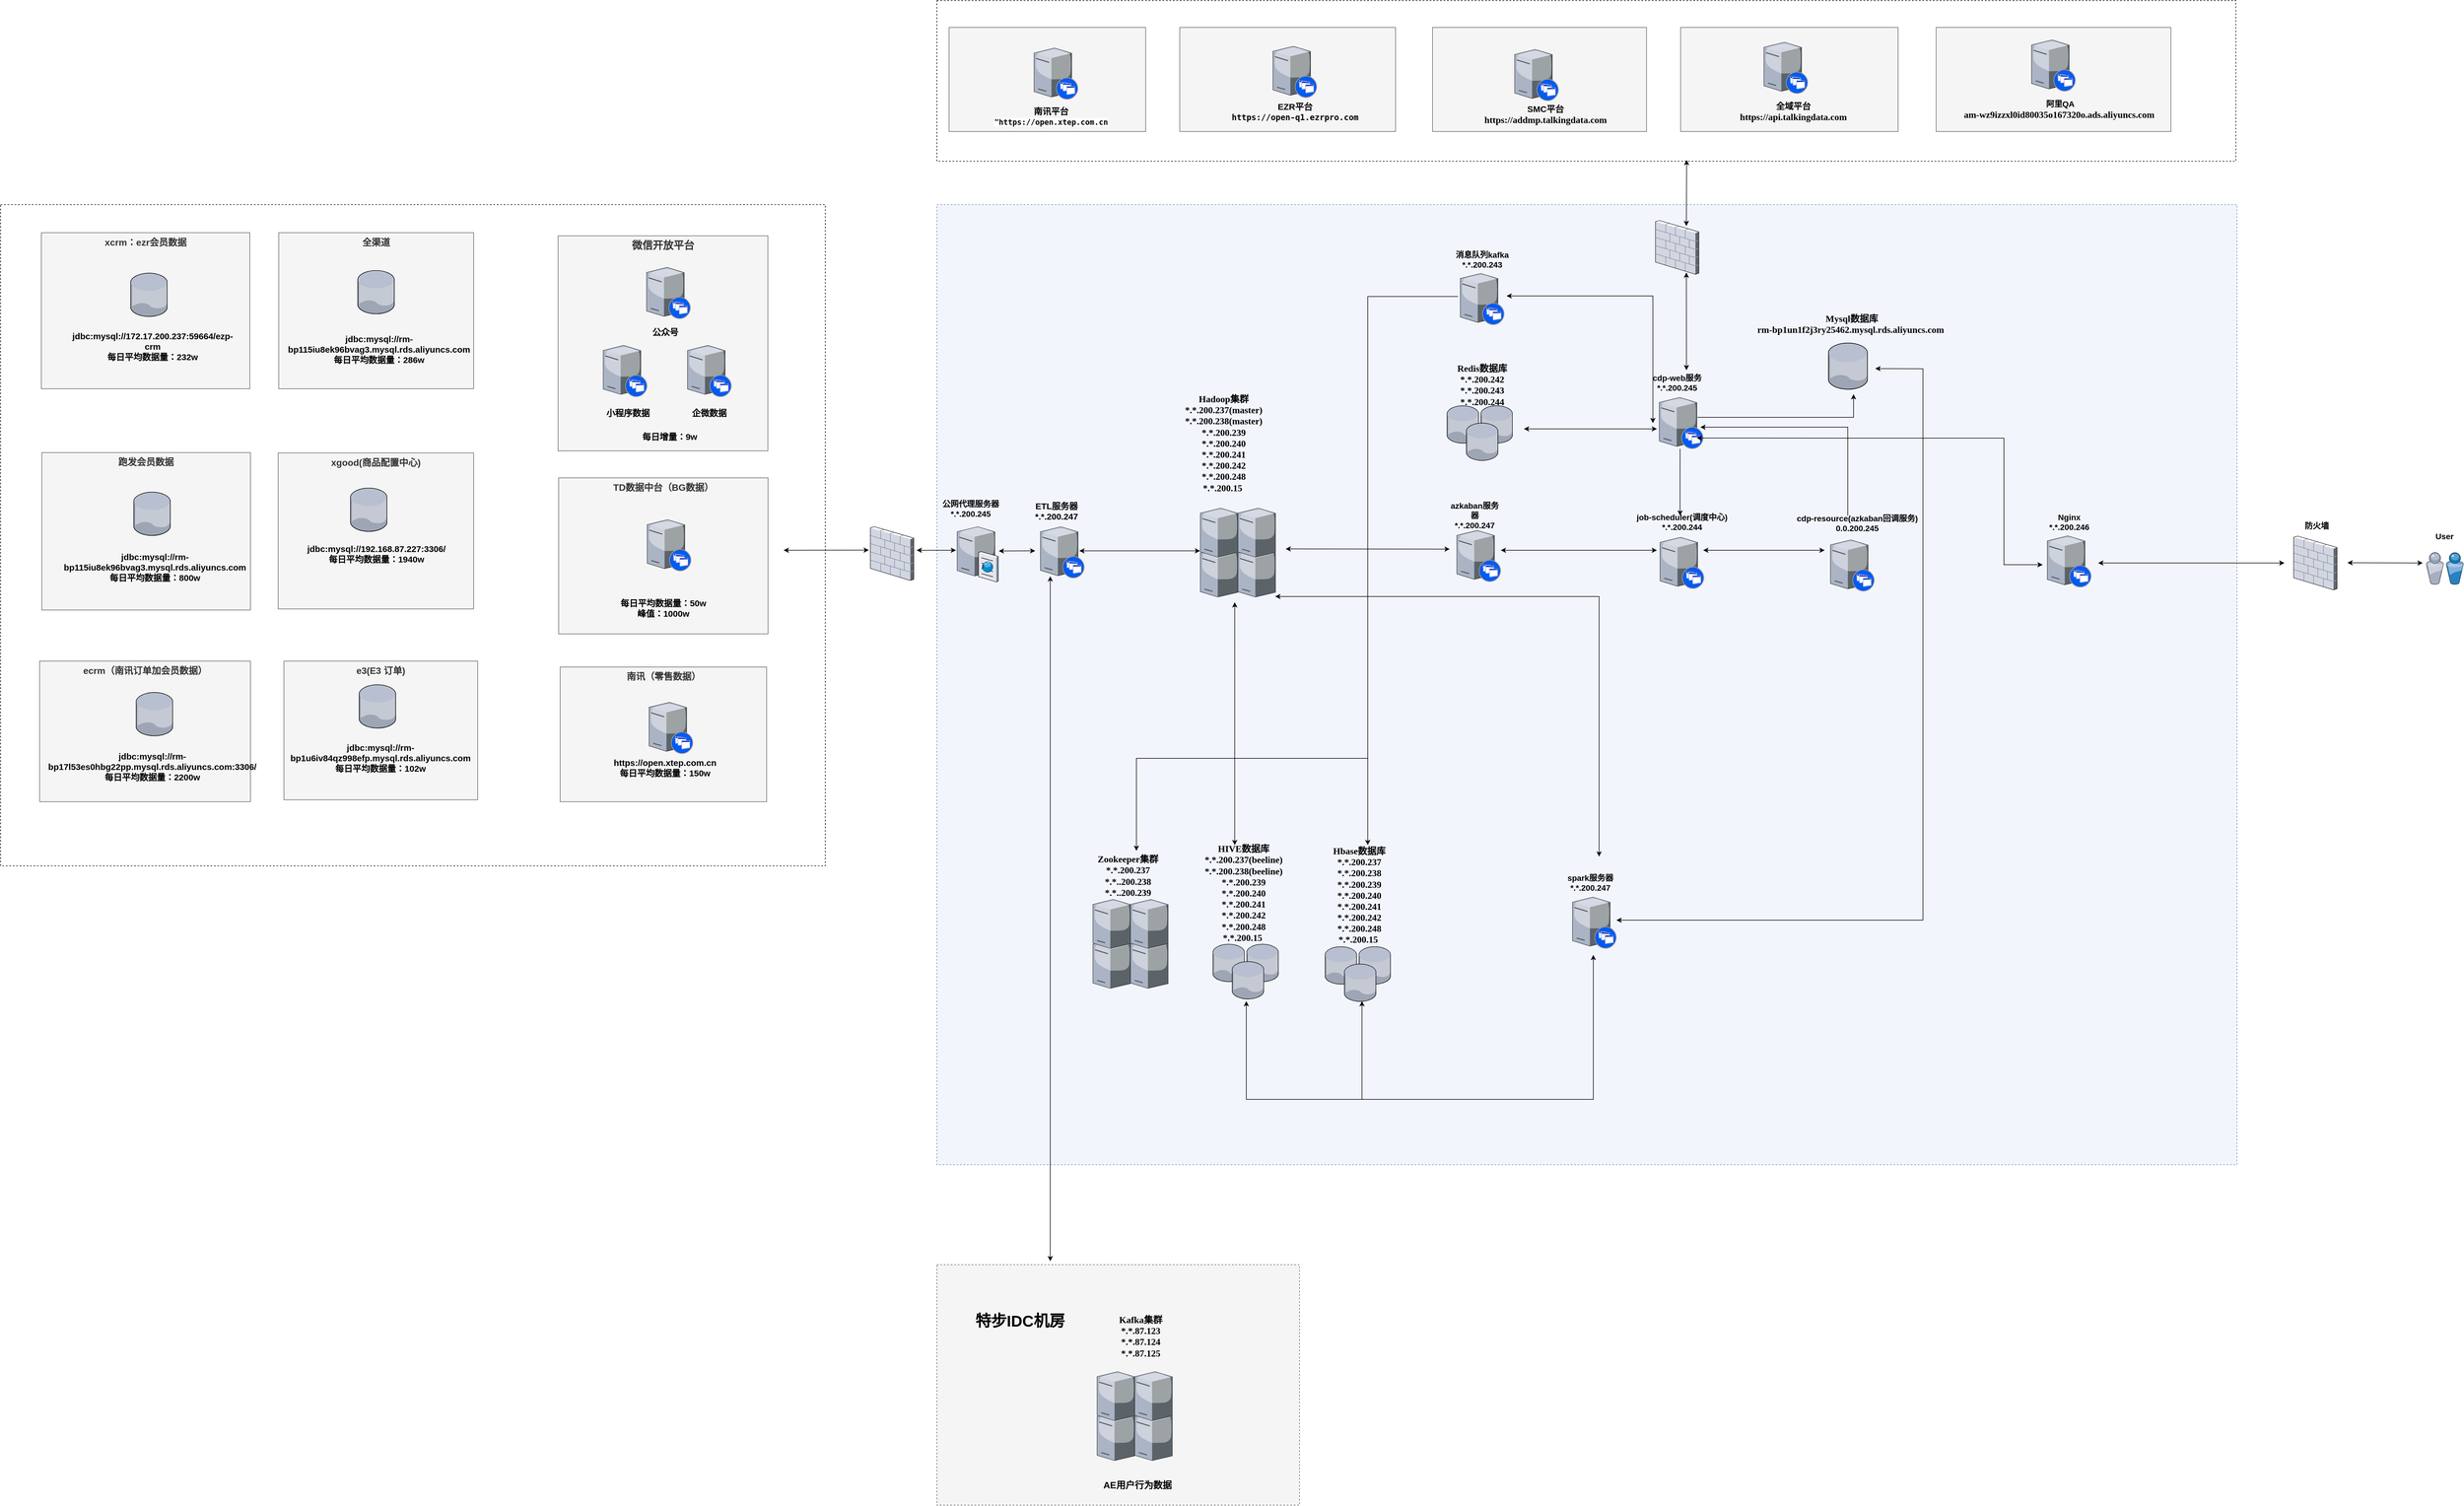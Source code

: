 <mxfile version="24.0.7" type="github">
  <diagram name="Page-1" id="e3a06f82-3646-2815-327d-82caf3d4e204">
    <mxGraphModel dx="2178" dy="145" grid="0" gridSize="10" guides="1" tooltips="1" connect="1" arrows="1" fold="1" page="0" pageScale="1.5" pageWidth="1169" pageHeight="826" background="none" math="0" shadow="0">
      <root>
        <mxCell id="0" style=";html=1;" />
        <mxCell id="1" style=";html=1;" parent="0" />
        <mxCell id="J9wxSw6iIS5L3MnxYvVa-159" value="" style="rounded=0;whiteSpace=wrap;html=1;dashed=1;" parent="1" vertex="1">
          <mxGeometry x="-924" y="1122" width="1426" height="1144" as="geometry" />
        </mxCell>
        <mxCell id="J9wxSw6iIS5L3MnxYvVa-145" value="&lt;b style=&quot;font-size: 16px;&quot;&gt;xgood(&lt;/b&gt;&lt;span style=&quot;font-size: 16px;&quot;&gt;&lt;b&gt;商品配置中心&lt;/b&gt;&lt;/span&gt;&lt;b style=&quot;font-size: 16px;&quot;&gt;)&lt;/b&gt;" style="whiteSpace=wrap;html=1;fillColor=#f5f5f5;fontSize=14;strokeColor=#666666;verticalAlign=top;fontColor=#333333;" parent="1" vertex="1">
          <mxGeometry x="-444" y="1551.5" width="338" height="270" as="geometry" />
        </mxCell>
        <mxCell id="J9wxSw6iIS5L3MnxYvVa-85" value="" style="rounded=0;whiteSpace=wrap;html=1;dashed=1;" parent="1" vertex="1">
          <mxGeometry x="695" y="769" width="2246" height="278" as="geometry" />
        </mxCell>
        <mxCell id="J9wxSw6iIS5L3MnxYvVa-129" value="" style="rounded=0;whiteSpace=wrap;html=1;fillColor=#f5f5f5;fontColor=#333333;strokeColor=#666666;" parent="1" vertex="1">
          <mxGeometry x="1115" y="815.5" width="373" height="180" as="geometry" />
        </mxCell>
        <mxCell id="J9wxSw6iIS5L3MnxYvVa-125" value="" style="rounded=0;whiteSpace=wrap;html=1;fillColor=#f5f5f5;fontColor=#333333;strokeColor=#666666;" parent="1" vertex="1">
          <mxGeometry x="1981" y="815.5" width="376" height="180" as="geometry" />
        </mxCell>
        <mxCell id="J9wxSw6iIS5L3MnxYvVa-126" value="" style="rounded=0;whiteSpace=wrap;html=1;fillColor=#f5f5f5;fontColor=#333333;strokeColor=#666666;" parent="1" vertex="1">
          <mxGeometry x="1552" y="815.5" width="370" height="180" as="geometry" />
        </mxCell>
        <mxCell id="J9wxSw6iIS5L3MnxYvVa-118" value="" style="rounded=0;whiteSpace=wrap;html=1;dashed=1;fillColor=#f5f5f5;fontColor=#333333;strokeColor=#666666;" parent="1" vertex="1">
          <mxGeometry x="695" y="2956" width="627" height="416" as="geometry" />
        </mxCell>
        <mxCell id="J9wxSw6iIS5L3MnxYvVa-117" value="" style="rounded=0;whiteSpace=wrap;html=1;dashed=1;fillColor=#F2F6FC;strokeColor=#6c8ebf;" parent="1" vertex="1">
          <mxGeometry x="695" y="1122" width="2248" height="1661" as="geometry" />
        </mxCell>
        <mxCell id="6a7d8f32e03d9370-58" value="&lt;font style=&quot;font-size: 16px;&quot;&gt;&lt;b&gt;TD数据中台（BG数据）&lt;/b&gt;&lt;/font&gt;" style="whiteSpace=wrap;html=1;fillColor=#f5f5f5;fontSize=14;strokeColor=#666666;verticalAlign=top;fontColor=#333333;" parent="1" vertex="1">
          <mxGeometry x="41" y="1594.71" width="362" height="270" as="geometry" />
        </mxCell>
        <mxCell id="6a7d8f32e03d9370-57" value="&lt;b&gt;&lt;font style=&quot;font-size: 18px;&quot;&gt;微信开放平台&lt;/font&gt;&lt;/b&gt;" style="whiteSpace=wrap;html=1;fillColor=#f5f5f5;fontSize=14;strokeColor=#666666;verticalAlign=top;fontColor=#333333;" parent="1" vertex="1">
          <mxGeometry x="40" y="1176" width="362.75" height="372" as="geometry" />
        </mxCell>
        <mxCell id="6a7d8f32e03d9370-10" value="" style="verticalLabelPosition=bottom;aspect=fixed;html=1;verticalAlign=top;strokeColor=none;shape=mxgraph.citrix.xenapp_server;fillColor=#66B2FF;gradientColor=#0066CC;fontSize=14;" parent="1" vertex="1">
          <mxGeometry x="874.0" y="1679.25" width="76" height="89" as="geometry" />
        </mxCell>
        <mxCell id="6a7d8f32e03d9370-15" value="" style="verticalLabelPosition=top;aspect=fixed;html=1;verticalAlign=bottom;strokeColor=none;shape=mxgraph.citrix.cache_server;fillColor=#66B2FF;gradientColor=#0066CC;fontSize=14;labelPosition=center;align=center;" parent="1" vertex="1">
          <mxGeometry x="730" y="1677" width="71" height="97.5" as="geometry" />
        </mxCell>
        <mxCell id="6a7d8f32e03d9370-19" value="" style="verticalLabelPosition=bottom;aspect=fixed;html=1;verticalAlign=top;strokeColor=none;shape=mxgraph.citrix.firewall;fillColor=#66B2FF;gradientColor=#0066CC;fontSize=14;" parent="1" vertex="1">
          <mxGeometry x="580" y="1679.25" width="75" height="93" as="geometry" />
        </mxCell>
        <mxCell id="gLpcdgS0-0nNWrfdr-57-5" value="&lt;b&gt;&lt;font style=&quot;font-size: 15px;&quot;&gt;公众号&lt;/font&gt;&lt;/b&gt;" style="text;html=1;align=center;verticalAlign=middle;whiteSpace=wrap;rounded=0;" parent="1" vertex="1">
          <mxGeometry x="191.75" y="1326.6" width="67" height="30" as="geometry" />
        </mxCell>
        <mxCell id="gLpcdgS0-0nNWrfdr-57-6" value="小程序数据" style="text;html=1;align=center;verticalAlign=middle;whiteSpace=wrap;rounded=0;fontSize=15;fontStyle=1" parent="1" vertex="1">
          <mxGeometry x="115.75" y="1467.1" width="90.25" height="30" as="geometry" />
        </mxCell>
        <mxCell id="gLpcdgS0-0nNWrfdr-57-10" value="&lt;font style=&quot;font-size: 15px;&quot;&gt;&lt;b&gt;企微数据&lt;/b&gt;&lt;/font&gt;" style="text;html=1;align=center;verticalAlign=middle;whiteSpace=wrap;rounded=0;" parent="1" vertex="1">
          <mxGeometry x="268.25" y="1467.1" width="67" height="30" as="geometry" />
        </mxCell>
        <mxCell id="gLpcdgS0-0nNWrfdr-57-14" value="&lt;br&gt;&lt;div&gt;&lt;span style=&quot;font-size: 15px;&quot;&gt;&lt;b&gt;每日平均数据量：50w&lt;/b&gt;&lt;/span&gt;&lt;/div&gt;&lt;div&gt;&lt;span style=&quot;font-size: 15px;&quot;&gt;&lt;b&gt;峰值：1000w&lt;/b&gt;&lt;/span&gt;&lt;/div&gt;" style="text;html=1;align=center;verticalAlign=middle;whiteSpace=wrap;rounded=0;" parent="1" vertex="1">
          <mxGeometry x="113" y="1798" width="218.12" height="29.71" as="geometry" />
        </mxCell>
        <mxCell id="gLpcdgS0-0nNWrfdr-57-18" value="&lt;b&gt;&lt;font style=&quot;font-size: 16px;&quot;&gt;南讯（零售数据）&lt;/font&gt;&lt;/b&gt;" style="whiteSpace=wrap;html=1;fillColor=#f5f5f5;fontSize=14;strokeColor=#666666;verticalAlign=top;fontColor=#333333;" parent="1" vertex="1">
          <mxGeometry x="43.56" y="1922.0" width="357" height="233.05" as="geometry" />
        </mxCell>
        <mxCell id="gLpcdgS0-0nNWrfdr-57-29" value="ETL服务器&lt;div style=&quot;font-size: 15px;&quot;&gt;*.*.200.247&lt;/div&gt;" style="text;html=1;align=center;verticalAlign=middle;whiteSpace=wrap;rounded=0;fontSize=15;fontStyle=1" parent="1" vertex="1">
          <mxGeometry x="832" y="1637" width="140" height="30" as="geometry" />
        </mxCell>
        <mxCell id="gLpcdgS0-0nNWrfdr-57-30" value="公网代理服务器&lt;div style=&quot;font-size: 14px;&quot;&gt;*.*.200.245&lt;/div&gt;" style="text;html=1;align=center;verticalAlign=middle;whiteSpace=wrap;rounded=0;fontSize=14;fontStyle=1" parent="1" vertex="1">
          <mxGeometry x="701" y="1633" width="105" height="30" as="geometry" />
        </mxCell>
        <mxCell id="gLpcdgS0-0nNWrfdr-57-40" value="" style="verticalLabelPosition=bottom;aspect=fixed;html=1;verticalAlign=top;strokeColor=none;shape=mxgraph.citrix.xenapp_server;fillColor=#66B2FF;gradientColor=#0066CC;fontSize=14;" parent="1" vertex="1">
          <mxGeometry x="1276" y="848" width="76" height="89" as="geometry" />
        </mxCell>
        <mxCell id="gLpcdgS0-0nNWrfdr-57-41" value="EZR平台&lt;div&gt;&lt;font face=&quot;JetBrains Mono, monospace&quot;&gt;&lt;span style=&quot;font-size: 14px;&quot;&gt;https://open-q1.ezrpro.com&lt;/span&gt;&lt;/font&gt;&lt;br&gt;&lt;/div&gt;" style="text;html=1;align=center;verticalAlign=middle;whiteSpace=wrap;rounded=0;fontSize=15;fontStyle=1" parent="1" vertex="1">
          <mxGeometry x="1149.5" y="946" width="329" height="30.5" as="geometry" />
        </mxCell>
        <mxCell id="J9wxSw6iIS5L3MnxYvVa-1" value="" style="verticalLabelPosition=bottom;aspect=fixed;html=1;verticalAlign=top;strokeColor=none;shape=mxgraph.citrix.xenapp_server;fillColor=#66B2FF;gradientColor=#0066CC;fontSize=14;" parent="1" vertex="1">
          <mxGeometry x="193.0" y="1230.6" width="76" height="89" as="geometry" />
        </mxCell>
        <mxCell id="J9wxSw6iIS5L3MnxYvVa-2" value="" style="verticalLabelPosition=bottom;aspect=fixed;html=1;verticalAlign=top;strokeColor=none;shape=mxgraph.citrix.xenapp_server;fillColor=#66B2FF;gradientColor=#0066CC;fontSize=14;" parent="1" vertex="1">
          <mxGeometry x="118.0" y="1365.6" width="76" height="89" as="geometry" />
        </mxCell>
        <mxCell id="J9wxSw6iIS5L3MnxYvVa-3" value="" style="verticalLabelPosition=bottom;aspect=fixed;html=1;verticalAlign=top;strokeColor=none;shape=mxgraph.citrix.xenapp_server;fillColor=#66B2FF;gradientColor=#0066CC;fontSize=14;" parent="1" vertex="1">
          <mxGeometry x="263.75" y="1365.6" width="76" height="89" as="geometry" />
        </mxCell>
        <mxCell id="J9wxSw6iIS5L3MnxYvVa-4" value="" style="verticalLabelPosition=bottom;aspect=fixed;html=1;verticalAlign=top;strokeColor=none;shape=mxgraph.citrix.xenapp_server;fillColor=#66B2FF;gradientColor=#0066CC;fontSize=14;" parent="1" vertex="1">
          <mxGeometry x="194.0" y="1667" width="76" height="89" as="geometry" />
        </mxCell>
        <mxCell id="J9wxSw6iIS5L3MnxYvVa-7" value="" style="rounded=0;whiteSpace=wrap;html=1;fillColor=#f5f5f5;fontColor=#333333;strokeColor=#666666;" parent="1" vertex="1">
          <mxGeometry x="716" y="815.5" width="340" height="180" as="geometry" />
        </mxCell>
        <mxCell id="J9wxSw6iIS5L3MnxYvVa-8" value="" style="verticalLabelPosition=bottom;aspect=fixed;html=1;verticalAlign=top;strokeColor=none;shape=mxgraph.citrix.xenapp_server;fillColor=#66B2FF;gradientColor=#0066CC;fontSize=14;" parent="1" vertex="1">
          <mxGeometry x="863" y="851" width="76" height="89" as="geometry" />
        </mxCell>
        <mxCell id="J9wxSw6iIS5L3MnxYvVa-9" value="南讯平台&lt;div&gt;&lt;span style=&quot;font-family: &amp;quot;JetBrains Mono&amp;quot;, monospace; font-size: 9.8pt; background-color: rgb(255, 255, 255);&quot;&gt;&quot;https://open.xtep.com.cn&lt;/span&gt;&lt;/div&gt;" style="text;html=1;align=center;verticalAlign=middle;whiteSpace=wrap;rounded=0;fontSize=15;fontStyle=1" parent="1" vertex="1">
          <mxGeometry x="729" y="960" width="327" height="17" as="geometry" />
        </mxCell>
        <mxCell id="J9wxSw6iIS5L3MnxYvVa-11" value="" style="verticalLabelPosition=bottom;aspect=fixed;html=1;verticalAlign=top;strokeColor=none;shape=mxgraph.citrix.xenapp_server;fillColor=#66B2FF;gradientColor=#0066CC;fontSize=14;" parent="1" vertex="1">
          <mxGeometry x="1694.0" y="853.5" width="76" height="89" as="geometry" />
        </mxCell>
        <mxCell id="J9wxSw6iIS5L3MnxYvVa-12" value="SMC平台&lt;div&gt;&lt;div&gt;&lt;span style=&quot;font-size: 12pt; font-family: BookAntiqua;&quot;&gt;https://addmp.talkingdata.com&lt;/span&gt;&lt;/div&gt;&lt;br&gt;&lt;/div&gt;" style="text;html=1;align=center;verticalAlign=middle;whiteSpace=wrap;rounded=0;fontSize=15;fontStyle=1" parent="1" vertex="1">
          <mxGeometry x="1626.5" y="960" width="241" height="30" as="geometry" />
        </mxCell>
        <mxCell id="J9wxSw6iIS5L3MnxYvVa-14" value="" style="verticalLabelPosition=bottom;aspect=fixed;html=1;verticalAlign=top;strokeColor=none;shape=mxgraph.citrix.xenapp_server;fillColor=#66B2FF;gradientColor=#0066CC;fontSize=14;" parent="1" vertex="1">
          <mxGeometry x="2125" y="841" width="76" height="89" as="geometry" />
        </mxCell>
        <mxCell id="J9wxSw6iIS5L3MnxYvVa-15" value="全域平台&lt;div&gt;&lt;p style=&quot;margin: 0pt 0pt 0.0pt; text-align: justify; font-family: 等线; font-size: 10.5pt;&quot; class=&quot;MsoNormal&quot;&gt;&lt;span style=&quot;font-family: 宋体; font-size: 12pt;&quot;&gt;https://api.talkingdata.com&lt;/span&gt;&lt;/p&gt;&lt;/div&gt;" style="text;html=1;align=center;verticalAlign=middle;whiteSpace=wrap;rounded=0;fontSize=15;fontStyle=1" parent="1" vertex="1">
          <mxGeometry x="2112.19" y="947" width="127.81" height="28.5" as="geometry" />
        </mxCell>
        <mxCell id="J9wxSw6iIS5L3MnxYvVa-16" value="" style="verticalLabelPosition=bottom;sketch=0;aspect=fixed;html=1;verticalAlign=top;strokeColor=none;align=center;outlineConnect=0;shape=mxgraph.citrix.tower_server;" parent="1" vertex="1">
          <mxGeometry x="1150.5" y="1716" width="65" height="85" as="geometry" />
        </mxCell>
        <mxCell id="J9wxSw6iIS5L3MnxYvVa-17" value="" style="verticalLabelPosition=bottom;sketch=0;aspect=fixed;html=1;verticalAlign=top;strokeColor=none;align=center;outlineConnect=0;shape=mxgraph.citrix.tower_server;" parent="1" vertex="1">
          <mxGeometry x="1215.5" y="1716" width="65" height="85" as="geometry" />
        </mxCell>
        <mxCell id="J9wxSw6iIS5L3MnxYvVa-18" value="" style="verticalLabelPosition=bottom;sketch=0;aspect=fixed;html=1;verticalAlign=top;strokeColor=none;align=center;outlineConnect=0;shape=mxgraph.citrix.tower_server;" parent="1" vertex="1">
          <mxGeometry x="1150.5" y="1647" width="65" height="85" as="geometry" />
        </mxCell>
        <mxCell id="J9wxSw6iIS5L3MnxYvVa-19" value="" style="verticalLabelPosition=bottom;sketch=0;aspect=fixed;html=1;verticalAlign=top;strokeColor=none;align=center;outlineConnect=0;shape=mxgraph.citrix.tower_server;" parent="1" vertex="1">
          <mxGeometry x="1215.5" y="1647" width="65" height="85" as="geometry" />
        </mxCell>
        <mxCell id="J9wxSw6iIS5L3MnxYvVa-20" value="&lt;div&gt;&lt;span style=&quot;font-size: 12.025pt; font-family: 宋体; font-weight: bold;&quot;&gt;Hadoop集群&lt;br&gt;&lt;/span&gt;&lt;/div&gt;&lt;div&gt;&lt;span style=&quot;font-size: 12pt; font-family: 宋体; font-weight: bold;&quot;&gt;*.*.200.237(master)&lt;br&gt;&lt;/span&gt;&lt;/div&gt;&lt;div&gt;&lt;span style=&quot;font-size: 12pt; font-family: 宋体; font-weight: bold;&quot;&gt;*.*.200.238(master)&lt;br&gt;&lt;/span&gt;&lt;/div&gt;&lt;div&gt;&lt;span style=&quot;font-size: 12pt; font-family: 宋体; font-weight: bold;&quot;&gt;*.*.200.239&lt;br&gt;&lt;/span&gt;&lt;/div&gt;&lt;div&gt;&lt;span style=&quot;font-size: 12pt; font-family: 宋体; font-weight: bold;&quot;&gt;*.*.200.240&lt;br&gt;&lt;/span&gt;&lt;/div&gt;&lt;div&gt;&lt;span style=&quot;font-size: 12pt; font-family: 宋体; font-weight: bold;&quot;&gt;*.*.200.241&lt;br&gt;&lt;/span&gt;&lt;/div&gt;&lt;div&gt;&lt;span style=&quot;font-size: 12.025pt; font-family: 宋体; font-weight: bold;&quot;&gt;*.*.200.242&lt;br&gt;&lt;/span&gt;&lt;/div&gt;&lt;div&gt;&lt;span style=&quot;font-size: 12pt; font-family: 宋体; font-weight: bold;&quot;&gt;*.*.200.248&lt;br&gt;&lt;/span&gt;&lt;/div&gt;&lt;div&gt;&lt;span style=&quot;font-size: 12pt; font-family: 宋体; font-weight: bold;&quot;&gt;*.*.200.15&amp;nbsp;&lt;/span&gt;&lt;/div&gt;&lt;div&gt;&lt;br&gt;&lt;/div&gt;" style="text;html=1;align=center;verticalAlign=middle;whiteSpace=wrap;rounded=0;" parent="1" vertex="1">
          <mxGeometry x="1090" y="1437" width="202" height="210" as="geometry" />
        </mxCell>
        <mxCell id="J9wxSw6iIS5L3MnxYvVa-21" value="" style="verticalLabelPosition=bottom;aspect=fixed;html=1;verticalAlign=top;strokeColor=none;shape=mxgraph.citrix.xenapp_server;fillColor=#66B2FF;gradientColor=#0066CC;fontSize=14;" parent="1" vertex="1">
          <mxGeometry x="197.25" y="1983.05" width="76" height="89" as="geometry" />
        </mxCell>
        <mxCell id="J9wxSw6iIS5L3MnxYvVa-22" value="" style="verticalLabelPosition=bottom;sketch=0;aspect=fixed;html=1;verticalAlign=top;strokeColor=none;align=center;outlineConnect=0;shape=mxgraph.citrix.database;" parent="1" vertex="1">
          <mxGeometry x="1577.13" y="1470" width="55" height="64.71" as="geometry" />
        </mxCell>
        <mxCell id="J9wxSw6iIS5L3MnxYvVa-24" value="" style="verticalLabelPosition=bottom;sketch=0;aspect=fixed;html=1;verticalAlign=top;strokeColor=none;align=center;outlineConnect=0;shape=mxgraph.citrix.database;" parent="1" vertex="1">
          <mxGeometry x="1635.69" y="1470" width="55" height="64.71" as="geometry" />
        </mxCell>
        <mxCell id="J9wxSw6iIS5L3MnxYvVa-25" value="" style="verticalLabelPosition=bottom;sketch=0;aspect=fixed;html=1;verticalAlign=top;strokeColor=none;align=center;outlineConnect=0;shape=mxgraph.citrix.database;" parent="1" vertex="1">
          <mxGeometry x="1610.5" y="1500" width="55" height="64.71" as="geometry" />
        </mxCell>
        <mxCell id="J9wxSw6iIS5L3MnxYvVa-26" value="&lt;div&gt;&lt;span style=&quot;font-size: 12pt; font-family: 宋体; font-weight: bold;&quot;&gt;Redis数据库&lt;br&gt;&lt;/span&gt;&lt;/div&gt;&lt;div&gt;&lt;span style=&quot;font-size: 12pt; font-family: 宋体; font-weight: bold;&quot;&gt;*.*.200.242&lt;br&gt;&lt;/span&gt;&lt;/div&gt;&lt;div&gt;&lt;span style=&quot;font-size: 12pt; font-family: 宋体; font-weight: bold;&quot;&gt;*.*.200.243&lt;br&gt;&lt;/span&gt;&lt;/div&gt;&lt;div&gt;&lt;span style=&quot;font-size: 12pt; font-family: 宋体; font-weight: bold;&quot;&gt;&amp;nbsp;*.*.200.244&amp;nbsp;&lt;/span&gt;&lt;/div&gt;&lt;div&gt;&lt;br&gt;&lt;/div&gt;" style="text;html=1;align=center;verticalAlign=middle;whiteSpace=wrap;rounded=0;" parent="1" vertex="1">
          <mxGeometry x="1570" y="1400" width="136" height="81" as="geometry" />
        </mxCell>
        <mxCell id="J9wxSw6iIS5L3MnxYvVa-27" value="" style="verticalLabelPosition=bottom;sketch=0;aspect=fixed;html=1;verticalAlign=top;strokeColor=none;align=center;outlineConnect=0;shape=mxgraph.citrix.database;" parent="1" vertex="1">
          <mxGeometry x="1172.29" y="2401.65" width="55" height="64.71" as="geometry" />
        </mxCell>
        <mxCell id="J9wxSw6iIS5L3MnxYvVa-28" value="" style="verticalLabelPosition=bottom;sketch=0;aspect=fixed;html=1;verticalAlign=top;strokeColor=none;align=center;outlineConnect=0;shape=mxgraph.citrix.database;" parent="1" vertex="1">
          <mxGeometry x="1230.85" y="2401.65" width="55" height="64.71" as="geometry" />
        </mxCell>
        <mxCell id="J9wxSw6iIS5L3MnxYvVa-29" value="" style="verticalLabelPosition=bottom;sketch=0;aspect=fixed;html=1;verticalAlign=top;strokeColor=none;align=center;outlineConnect=0;shape=mxgraph.citrix.database;" parent="1" vertex="1">
          <mxGeometry x="1205.66" y="2431.65" width="55" height="64.71" as="geometry" />
        </mxCell>
        <mxCell id="J9wxSw6iIS5L3MnxYvVa-30" value="&lt;div&gt;&lt;br&gt;&lt;div&gt;&lt;span style=&quot;font-size: 12pt; font-family: 宋体; font-weight: bold;&quot;&gt;HIVE数据库&lt;br&gt;&lt;/span&gt;&lt;/div&gt;&lt;div&gt;&lt;span style=&quot;font-size: 12pt; font-family: 宋体; font-weight: bold;&quot;&gt;*.*.200.237(beeline)&lt;br&gt;&lt;/span&gt;&lt;/div&gt;&lt;div&gt;&lt;span style=&quot;font-size: 12pt; font-family: 宋体; font-weight: bold;&quot;&gt;*.*.200.238(beeline)&lt;br&gt;&lt;/span&gt;&lt;/div&gt;&lt;div&gt;&lt;span style=&quot;font-size: 12pt; font-family: 宋体; font-weight: bold;&quot;&gt;*.*.200.239&lt;br&gt;&lt;/span&gt;&lt;/div&gt;&lt;div&gt;&lt;span style=&quot;font-size: 12.025pt; font-family: 宋体; font-weight: bold;&quot;&gt;*.*.200.240&lt;br&gt;&lt;/span&gt;&lt;/div&gt;&lt;div&gt;&lt;span style=&quot;font-size: 12pt; font-family: 宋体; font-weight: bold;&quot;&gt;*.*.200.241&lt;br&gt;&lt;/span&gt;&lt;/div&gt;&lt;div&gt;&lt;span style=&quot;font-size: 12pt; font-family: 宋体; font-weight: bold;&quot;&gt;*.*.200.242&lt;br&gt;&lt;/span&gt;&lt;/div&gt;&lt;div&gt;&lt;span style=&quot;font-size: 12pt; font-family: 宋体; font-weight: bold;&quot;&gt;*.*.200.248&lt;br&gt;&lt;/span&gt;&lt;/div&gt;&lt;div&gt;&lt;span style=&quot;font-size: 12pt; font-family: 宋体; font-weight: bold;&quot;&gt;*.*.200.15&amp;nbsp;&lt;/span&gt;&lt;/div&gt;&lt;br&gt;&lt;/div&gt;" style="text;html=1;align=center;verticalAlign=middle;whiteSpace=wrap;rounded=0;" parent="1" vertex="1">
          <mxGeometry x="1150.5" y="2201.65" width="149.31" height="222" as="geometry" />
        </mxCell>
        <mxCell id="J9wxSw6iIS5L3MnxYvVa-35" value="" style="verticalLabelPosition=bottom;sketch=0;aspect=fixed;html=1;verticalAlign=top;strokeColor=none;align=center;outlineConnect=0;shape=mxgraph.citrix.database;" parent="1" vertex="1">
          <mxGeometry x="1366.26" y="2405.89" width="55" height="64.71" as="geometry" />
        </mxCell>
        <mxCell id="J9wxSw6iIS5L3MnxYvVa-36" value="" style="verticalLabelPosition=bottom;sketch=0;aspect=fixed;html=1;verticalAlign=top;strokeColor=none;align=center;outlineConnect=0;shape=mxgraph.citrix.database;" parent="1" vertex="1">
          <mxGeometry x="1424.82" y="2405.89" width="55" height="64.71" as="geometry" />
        </mxCell>
        <mxCell id="J9wxSw6iIS5L3MnxYvVa-37" value="" style="verticalLabelPosition=bottom;sketch=0;aspect=fixed;html=1;verticalAlign=top;strokeColor=none;align=center;outlineConnect=0;shape=mxgraph.citrix.database;" parent="1" vertex="1">
          <mxGeometry x="1399.63" y="2435.89" width="55" height="64.71" as="geometry" />
        </mxCell>
        <mxCell id="J9wxSw6iIS5L3MnxYvVa-38" value="&lt;div&gt;&lt;span style=&quot;font-size: 12pt; font-family: 宋体; font-weight: bold;&quot;&gt;Hbase数据库&lt;br/&gt;&lt;/span&gt;&lt;/div&gt;&lt;div&gt;&lt;span style=&quot;font-size: 12pt; font-family: 宋体; font-weight: bold;&quot;&gt;*.*.200.237&lt;br/&gt;&lt;/span&gt;&lt;/div&gt;&lt;div&gt;&lt;span style=&quot;font-family: 宋体; font-size: 16px; font-weight: 700; background-color: initial;&quot;&gt;*.*.&lt;/span&gt;&lt;span style=&quot;font-size: 12pt; font-family: 宋体; font-weight: bold;&quot;&gt;200.238&lt;br/&gt;&lt;/span&gt;&lt;/div&gt;&lt;div&gt;&lt;span style=&quot;font-family: 宋体; font-size: 16px; font-weight: 700; background-color: initial;&quot;&gt;*.*.&lt;/span&gt;&lt;span style=&quot;font-size: 12pt; font-family: 宋体; font-weight: bold;&quot;&gt;200.239&lt;br/&gt;&lt;/span&gt;&lt;/div&gt;&lt;div&gt;&lt;span style=&quot;font-family: 宋体; font-size: 16px; font-weight: 700; background-color: initial;&quot;&gt;*.*.&lt;/span&gt;&lt;span style=&quot;font-size: 12.025pt; font-family: 宋体; font-weight: bold;&quot;&gt;200.240&lt;br/&gt;&lt;/span&gt;&lt;/div&gt;&lt;div&gt;&lt;span style=&quot;font-family: 宋体; font-size: 16px; font-weight: 700; background-color: initial;&quot;&gt;*.*.&lt;/span&gt;&lt;span style=&quot;font-size: 12pt; font-family: 宋体; font-weight: bold;&quot;&gt;200.241&lt;br/&gt;&lt;/span&gt;&lt;/div&gt;&lt;div&gt;&lt;span style=&quot;font-family: 宋体; font-size: 16px; font-weight: 700; background-color: initial;&quot;&gt;*.*.&lt;/span&gt;&lt;span style=&quot;font-size: 12pt; font-family: 宋体; font-weight: bold;&quot;&gt;200.242&lt;br/&gt;&lt;/span&gt;&lt;/div&gt;&lt;div&gt;&lt;span style=&quot;font-family: 宋体; font-size: 16px; font-weight: 700; background-color: initial;&quot;&gt;*.*.&lt;/span&gt;&lt;span style=&quot;font-size: 12pt; font-family: 宋体; font-weight: bold;&quot;&gt;200.248&lt;br/&gt;&lt;/span&gt;&lt;/div&gt;&lt;div&gt;&lt;span style=&quot;font-family: 宋体; font-size: 16px; font-weight: 700; background-color: initial;&quot;&gt;*.*.&lt;/span&gt;&lt;span style=&quot;font-size: 12pt; font-family: 宋体; font-weight: bold;&quot;&gt;200.15&amp;nbsp;&lt;br&gt;&lt;/span&gt;&lt;/div&gt;&lt;div&gt;&lt;br/&gt;&lt;/div&gt;" style="text;html=1;align=center;verticalAlign=middle;whiteSpace=wrap;rounded=0;" parent="1" vertex="1">
          <mxGeometry x="1345.69" y="2211.5" width="158.56" height="224.5" as="geometry" />
        </mxCell>
        <mxCell id="J9wxSw6iIS5L3MnxYvVa-39" value="" style="verticalLabelPosition=bottom;sketch=0;aspect=fixed;html=1;verticalAlign=top;strokeColor=none;align=center;outlineConnect=0;shape=mxgraph.citrix.tower_server;" parent="1" vertex="1">
          <mxGeometry x="964.75" y="2393" width="65" height="85" as="geometry" />
        </mxCell>
        <mxCell id="J9wxSw6iIS5L3MnxYvVa-40" value="" style="verticalLabelPosition=bottom;sketch=0;aspect=fixed;html=1;verticalAlign=top;strokeColor=none;align=center;outlineConnect=0;shape=mxgraph.citrix.tower_server;" parent="1" vertex="1">
          <mxGeometry x="1029.75" y="2393" width="65" height="85" as="geometry" />
        </mxCell>
        <mxCell id="J9wxSw6iIS5L3MnxYvVa-41" value="" style="verticalLabelPosition=bottom;sketch=0;aspect=fixed;html=1;verticalAlign=top;strokeColor=none;align=center;outlineConnect=0;shape=mxgraph.citrix.tower_server;" parent="1" vertex="1">
          <mxGeometry x="964.75" y="2324" width="65" height="85" as="geometry" />
        </mxCell>
        <mxCell id="J9wxSw6iIS5L3MnxYvVa-42" value="" style="verticalLabelPosition=bottom;sketch=0;aspect=fixed;html=1;verticalAlign=top;strokeColor=none;align=center;outlineConnect=0;shape=mxgraph.citrix.tower_server;" parent="1" vertex="1">
          <mxGeometry x="1029.75" y="2324" width="65" height="85" as="geometry" />
        </mxCell>
        <mxCell id="J9wxSw6iIS5L3MnxYvVa-43" value="&lt;div&gt;&lt;span style=&quot;font-size: 12pt; font-family: 宋体; font-weight: bold;&quot;&gt;Zookeeper集群&lt;br&gt;&lt;/span&gt;&lt;/div&gt;&lt;div&gt;&lt;span style=&quot;font-size: 12pt; font-family: 宋体; font-weight: bold;&quot;&gt;*.*.200.237&lt;br&gt;&lt;/span&gt;&lt;/div&gt;&lt;div&gt;&lt;span style=&quot;font-family: 宋体; font-size: 16px; font-weight: 700; background-color: initial;&quot;&gt;*.*.&lt;/span&gt;&lt;span style=&quot;font-size: 12pt; font-family: 宋体; font-weight: bold;&quot;&gt;.200.238&lt;br&gt;&lt;/span&gt;&lt;/div&gt;&lt;div&gt;&lt;span style=&quot;font-family: 宋体; font-size: 16px; font-weight: 700; background-color: initial;&quot;&gt;*.*.&lt;/span&gt;&lt;span style=&quot;font-size: 12pt; font-family: 宋体; font-weight: bold;&quot;&gt;.200.239&lt;br&gt;&lt;/span&gt;&lt;/div&gt;&lt;br&gt;&lt;div&gt;&lt;span style=&quot;font-family: 宋体; font-size: 12pt; font-weight: bold; background-color: initial;&quot;&gt;&amp;nbsp;&lt;/span&gt;&lt;br&gt;&lt;/div&gt;&lt;div&gt;&lt;br&gt;&lt;/div&gt;" style="text;html=1;align=center;verticalAlign=middle;whiteSpace=wrap;rounded=0;" parent="1" vertex="1">
          <mxGeometry x="950" y="2267" width="150.5" height="79" as="geometry" />
        </mxCell>
        <mxCell id="J9wxSw6iIS5L3MnxYvVa-44" value="" style="verticalLabelPosition=bottom;sketch=0;aspect=fixed;html=1;verticalAlign=top;strokeColor=none;align=center;outlineConnect=0;shape=mxgraph.citrix.tower_server;" parent="1" vertex="1">
          <mxGeometry x="972" y="3210" width="65" height="85" as="geometry" />
        </mxCell>
        <mxCell id="J9wxSw6iIS5L3MnxYvVa-45" value="" style="verticalLabelPosition=bottom;sketch=0;aspect=fixed;html=1;verticalAlign=top;strokeColor=none;align=center;outlineConnect=0;shape=mxgraph.citrix.tower_server;" parent="1" vertex="1">
          <mxGeometry x="1037" y="3210" width="65" height="85" as="geometry" />
        </mxCell>
        <mxCell id="J9wxSw6iIS5L3MnxYvVa-46" value="" style="verticalLabelPosition=bottom;sketch=0;aspect=fixed;html=1;verticalAlign=top;strokeColor=none;align=center;outlineConnect=0;shape=mxgraph.citrix.tower_server;" parent="1" vertex="1">
          <mxGeometry x="972" y="3141" width="65" height="85" as="geometry" />
        </mxCell>
        <mxCell id="J9wxSw6iIS5L3MnxYvVa-47" value="" style="verticalLabelPosition=bottom;sketch=0;aspect=fixed;html=1;verticalAlign=top;strokeColor=none;align=center;outlineConnect=0;shape=mxgraph.citrix.tower_server;" parent="1" vertex="1">
          <mxGeometry x="1037" y="3141" width="65" height="85" as="geometry" />
        </mxCell>
        <mxCell id="J9wxSw6iIS5L3MnxYvVa-48" value="&lt;div&gt;&lt;span style=&quot;font-size: 12pt; font-family: 宋体; font-weight: bold;&quot;&gt;Kafka集群&lt;br&gt;&lt;/span&gt;&lt;/div&gt;&lt;div&gt;&lt;span style=&quot;font-size: 12pt; font-family: 宋体; font-weight: bold;&quot;&gt;*.*.87.123&lt;br&gt;&lt;/span&gt;&lt;/div&gt;&lt;div&gt;&lt;span style=&quot;font-family: 宋体; font-size: 16px; font-weight: 700; background-color: initial;&quot;&gt;*.*.&lt;/span&gt;&lt;span style=&quot;font-size: 12pt; font-family: 宋体; font-weight: bold;&quot;&gt;87.124&lt;br&gt;&lt;/span&gt;&lt;/div&gt;&lt;div&gt;&lt;span style=&quot;font-family: 宋体; font-size: 16px; font-weight: 700; background-color: initial;&quot;&gt;&amp;nbsp;*.*.&lt;/span&gt;&lt;span style=&quot;font-size: 12pt; font-family: 宋体; font-weight: bold;&quot;&gt;87.125&amp;nbsp;&lt;br&gt;&lt;/span&gt;&lt;/div&gt;&lt;div&gt;&lt;br&gt;&lt;/div&gt;" style="text;html=1;align=center;verticalAlign=middle;whiteSpace=wrap;rounded=0;" parent="1" vertex="1">
          <mxGeometry x="972" y="3047" width="150.5" height="80" as="geometry" />
        </mxCell>
        <mxCell id="J9wxSw6iIS5L3MnxYvVa-49" value="" style="verticalLabelPosition=bottom;aspect=fixed;html=1;verticalAlign=top;strokeColor=none;shape=mxgraph.citrix.xenapp_server;fillColor=#66B2FF;gradientColor=#0066CC;fontSize=14;" parent="1" vertex="1">
          <mxGeometry x="1594" y="1685.5" width="76" height="89" as="geometry" />
        </mxCell>
        <mxCell id="J9wxSw6iIS5L3MnxYvVa-50" value="&lt;b style=&quot;font-size: 14px;&quot;&gt;&lt;font style=&quot;font-size: 14px;&quot;&gt;azkaban服务器&lt;/font&gt;&lt;/b&gt;&lt;div style=&quot;font-size: 14px;&quot;&gt;&lt;b style=&quot;&quot;&gt;&lt;font style=&quot;font-size: 14px;&quot;&gt;*.*.200.247&lt;/font&gt;&lt;/b&gt;&lt;/div&gt;" style="text;html=1;align=center;verticalAlign=middle;whiteSpace=wrap;rounded=0;" parent="1" vertex="1">
          <mxGeometry x="1580" y="1640" width="90" height="40" as="geometry" />
        </mxCell>
        <mxCell id="J9wxSw6iIS5L3MnxYvVa-56" value="" style="endArrow=classic;startArrow=classic;html=1;rounded=0;exitX=0.885;exitY=0.469;exitDx=0;exitDy=0;exitPerimeter=0;" parent="1" source="6a7d8f32e03d9370-10" edge="1">
          <mxGeometry width="50" height="50" relative="1" as="geometry">
            <mxPoint x="1040" y="1718" as="sourcePoint" />
            <mxPoint x="1150" y="1721" as="targetPoint" />
          </mxGeometry>
        </mxCell>
        <mxCell id="J9wxSw6iIS5L3MnxYvVa-59" value="" style="endArrow=classic;startArrow=classic;html=1;rounded=0;exitX=1.031;exitY=0.528;exitDx=0;exitDy=0;exitPerimeter=0;entryX=-0.162;entryY=0.365;entryDx=0;entryDy=0;entryPerimeter=0;" parent="1" target="J9wxSw6iIS5L3MnxYvVa-49" edge="1">
          <mxGeometry width="50" height="50" relative="1" as="geometry">
            <mxPoint x="1298" y="1717.66" as="sourcePoint" />
            <mxPoint x="1549.75" y="1716.83" as="targetPoint" />
          </mxGeometry>
        </mxCell>
        <mxCell id="J9wxSw6iIS5L3MnxYvVa-60" value="" style="verticalLabelPosition=bottom;aspect=fixed;html=1;verticalAlign=top;strokeColor=none;shape=mxgraph.citrix.xenapp_server;fillColor=#66B2FF;gradientColor=#0066CC;fontSize=14;" parent="1" vertex="1">
          <mxGeometry x="1944" y="1455.5" width="76" height="89" as="geometry" />
        </mxCell>
        <mxCell id="J9wxSw6iIS5L3MnxYvVa-61" value="&lt;font style=&quot;font-size: 14px;&quot;&gt;&lt;b&gt;cdp-web服务&lt;/b&gt;&lt;/font&gt;&lt;div style=&quot;font-size: 14px;&quot;&gt;&lt;font style=&quot;font-size: 14px;&quot;&gt;&lt;b&gt;*.*.200.245&lt;/b&gt;&lt;/font&gt;&lt;/div&gt;" style="text;html=1;align=center;verticalAlign=middle;whiteSpace=wrap;rounded=0;" parent="1" vertex="1">
          <mxGeometry x="1930" y="1410" width="90" height="40" as="geometry" />
        </mxCell>
        <mxCell id="J9wxSw6iIS5L3MnxYvVa-62" value="" style="verticalLabelPosition=bottom;aspect=fixed;html=1;verticalAlign=top;strokeColor=none;shape=mxgraph.citrix.firewall;fillColor=#66B2FF;gradientColor=#0066CC;fontSize=14;" parent="1" vertex="1">
          <mxGeometry x="1937.5" y="1149.5" width="75" height="93" as="geometry" />
        </mxCell>
        <mxCell id="J9wxSw6iIS5L3MnxYvVa-63" value="" style="verticalLabelPosition=bottom;aspect=fixed;html=1;verticalAlign=top;strokeColor=none;shape=mxgraph.citrix.xenapp_server;fillColor=#66B2FF;gradientColor=#0066CC;fontSize=14;" parent="1" vertex="1">
          <mxGeometry x="1600" y="1241" width="76" height="89" as="geometry" />
        </mxCell>
        <mxCell id="J9wxSw6iIS5L3MnxYvVa-64" value="&lt;font style=&quot;font-size: 14px;&quot;&gt;&lt;b&gt;消息队列kafka&lt;/b&gt;&lt;/font&gt;&lt;div style=&quot;font-size: 14px;&quot;&gt;&lt;font style=&quot;font-size: 14px;&quot;&gt;&lt;b&gt;*.*.200.243&lt;/b&gt;&lt;/font&gt;&lt;/div&gt;" style="text;html=1;align=center;verticalAlign=middle;whiteSpace=wrap;rounded=0;strokeWidth=2;" parent="1" vertex="1">
          <mxGeometry x="1583" y="1195" width="110" height="44.5" as="geometry" />
        </mxCell>
        <mxCell id="J9wxSw6iIS5L3MnxYvVa-65" value="" style="verticalLabelPosition=bottom;aspect=fixed;html=1;verticalAlign=top;strokeColor=none;shape=mxgraph.citrix.xenapp_server;fillColor=#66B2FF;gradientColor=#0066CC;fontSize=14;" parent="1" vertex="1">
          <mxGeometry x="1945.37" y="1697.5" width="76" height="89" as="geometry" />
        </mxCell>
        <mxCell id="J9wxSw6iIS5L3MnxYvVa-66" value="&lt;b style=&quot;font-size: 14px;&quot;&gt;&lt;font style=&quot;font-size: 14px;&quot;&gt;job-scheduler(调度中心)&lt;/font&gt;&lt;/b&gt;&lt;div style=&quot;font-size: 14px;&quot;&gt;&lt;b style=&quot;&quot;&gt;&lt;font style=&quot;font-size: 14px;&quot;&gt;*.*.200.244&lt;/font&gt;&lt;/b&gt;&lt;/div&gt;" style="text;html=1;align=center;verticalAlign=middle;whiteSpace=wrap;rounded=0;" parent="1" vertex="1">
          <mxGeometry x="1890.0" y="1650.5" width="186.75" height="41.5" as="geometry" />
        </mxCell>
        <mxCell id="J9wxSw6iIS5L3MnxYvVa-67" value="" style="endArrow=classic;startArrow=classic;html=1;rounded=0;" parent="1" edge="1">
          <mxGeometry width="50" height="50" relative="1" as="geometry">
            <mxPoint x="1710" y="1510" as="sourcePoint" />
            <mxPoint x="1940" y="1510" as="targetPoint" />
          </mxGeometry>
        </mxCell>
        <mxCell id="J9wxSw6iIS5L3MnxYvVa-68" value="" style="endArrow=classic;startArrow=classic;html=1;rounded=0;" parent="1" edge="1">
          <mxGeometry width="50" height="50" relative="1" as="geometry">
            <mxPoint x="1680" y="1280" as="sourcePoint" />
            <mxPoint x="1933" y="1500" as="targetPoint" />
            <Array as="points">
              <mxPoint x="1933" y="1280" />
            </Array>
          </mxGeometry>
        </mxCell>
        <mxCell id="J9wxSw6iIS5L3MnxYvVa-69" value="" style="endArrow=classic;startArrow=classic;html=1;rounded=0;" parent="1" edge="1">
          <mxGeometry width="50" height="50" relative="1" as="geometry">
            <mxPoint x="1670" y="1720" as="sourcePoint" />
            <mxPoint x="1940" y="1720" as="targetPoint" />
          </mxGeometry>
        </mxCell>
        <mxCell id="J9wxSw6iIS5L3MnxYvVa-71" value="" style="verticalLabelPosition=bottom;aspect=fixed;html=1;verticalAlign=top;strokeColor=none;shape=mxgraph.citrix.xenapp_server;fillColor=#66B2FF;gradientColor=#0066CC;fontSize=14;" parent="1" vertex="1">
          <mxGeometry x="2240" y="1702" width="76" height="89" as="geometry" />
        </mxCell>
        <mxCell id="J9wxSw6iIS5L3MnxYvVa-72" value="&lt;b style=&quot;font-size: 14px;&quot;&gt;&lt;font style=&quot;font-size: 14px;&quot;&gt;cdp-resource(azkaban回调服务)&lt;/font&gt;&lt;/b&gt;&lt;div style=&quot;font-size: 14px;&quot;&gt;&lt;b style=&quot;&quot;&gt;&lt;font style=&quot;font-size: 14px;&quot;&gt;0.0.200.245&lt;/font&gt;&lt;/b&gt;&lt;/div&gt;" style="text;html=1;align=center;verticalAlign=middle;whiteSpace=wrap;rounded=0;" parent="1" vertex="1">
          <mxGeometry x="2180" y="1640" width="213" height="65" as="geometry" />
        </mxCell>
        <mxCell id="J9wxSw6iIS5L3MnxYvVa-73" value="" style="endArrow=classic;startArrow=classic;html=1;rounded=0;" parent="1" edge="1">
          <mxGeometry width="50" height="50" relative="1" as="geometry">
            <mxPoint x="2020" y="1720" as="sourcePoint" />
            <mxPoint x="2230" y="1720" as="targetPoint" />
          </mxGeometry>
        </mxCell>
        <mxCell id="J9wxSw6iIS5L3MnxYvVa-74" value="" style="endArrow=classic;html=1;rounded=0;entryX=0.474;entryY=1;entryDx=0;entryDy=0;entryPerimeter=0;exitX=0.474;exitY=1;exitDx=0;exitDy=0;exitPerimeter=0;" parent="1" source="J9wxSw6iIS5L3MnxYvVa-60" edge="1">
          <mxGeometry width="50" height="50" relative="1" as="geometry">
            <mxPoint x="2030" y="1610" as="sourcePoint" />
            <mxPoint x="1980" y="1660" as="targetPoint" />
          </mxGeometry>
        </mxCell>
        <mxCell id="J9wxSw6iIS5L3MnxYvVa-75" value="" style="endArrow=classic;html=1;rounded=0;entryX=0.934;entryY=0.579;entryDx=0;entryDy=0;entryPerimeter=0;" parent="1" target="J9wxSw6iIS5L3MnxYvVa-60" edge="1">
          <mxGeometry width="50" height="50" relative="1" as="geometry">
            <mxPoint x="2270" y="1660" as="sourcePoint" />
            <mxPoint x="2320" y="1610" as="targetPoint" />
            <Array as="points">
              <mxPoint x="2270" y="1507" />
            </Array>
          </mxGeometry>
        </mxCell>
        <mxCell id="J9wxSw6iIS5L3MnxYvVa-76" value="" style="endArrow=classic;startArrow=classic;html=1;rounded=0;exitX=0.398;exitY=0.128;exitDx=0;exitDy=0;exitPerimeter=0;" parent="1" source="J9wxSw6iIS5L3MnxYvVa-30" edge="1">
          <mxGeometry width="50" height="50" relative="1" as="geometry">
            <mxPoint x="1220" y="2090" as="sourcePoint" />
            <mxPoint x="1210" y="1810" as="targetPoint" />
          </mxGeometry>
        </mxCell>
        <mxCell id="J9wxSw6iIS5L3MnxYvVa-80" value="" style="endArrow=classic;startArrow=classic;html=1;rounded=0;entryX=-0.036;entryY=0.435;entryDx=0;entryDy=0;entryPerimeter=0;" parent="1" target="6a7d8f32e03d9370-19" edge="1">
          <mxGeometry width="50" height="50" relative="1" as="geometry">
            <mxPoint x="430" y="1720" as="sourcePoint" />
            <mxPoint x="480" y="1670" as="targetPoint" />
          </mxGeometry>
        </mxCell>
        <mxCell id="J9wxSw6iIS5L3MnxYvVa-81" value="" style="endArrow=classic;startArrow=classic;html=1;rounded=0;" parent="1" edge="1">
          <mxGeometry width="50" height="50" relative="1" as="geometry">
            <mxPoint x="660" y="1720" as="sourcePoint" />
            <mxPoint x="728" y="1720" as="targetPoint" />
          </mxGeometry>
        </mxCell>
        <mxCell id="J9wxSw6iIS5L3MnxYvVa-82" value="" style="endArrow=classic;startArrow=classic;html=1;rounded=0;exitX=1.013;exitY=0.454;exitDx=0;exitDy=0;exitPerimeter=0;" parent="1" source="6a7d8f32e03d9370-15" edge="1">
          <mxGeometry width="50" height="50" relative="1" as="geometry">
            <mxPoint x="840" y="1720" as="sourcePoint" />
            <mxPoint x="865" y="1721" as="targetPoint" />
          </mxGeometry>
        </mxCell>
        <mxCell id="J9wxSw6iIS5L3MnxYvVa-84" value="" style="endArrow=classic;startArrow=classic;html=1;rounded=0;entryX=0.456;entryY=0.99;entryDx=0;entryDy=0;entryPerimeter=0;" parent="1" edge="1">
          <mxGeometry width="50" height="50" relative="1" as="geometry">
            <mxPoint x="1991.06" y="1408.5" as="sourcePoint" />
            <mxPoint x="1990.88" y="1239.5" as="targetPoint" />
          </mxGeometry>
        </mxCell>
        <mxCell id="J9wxSw6iIS5L3MnxYvVa-86" value="" style="endArrow=classic;startArrow=classic;html=1;rounded=0;entryX=0.514;entryY=1.021;entryDx=0;entryDy=0;entryPerimeter=0;" parent="1" edge="1">
          <mxGeometry width="50" height="50" relative="1" as="geometry">
            <mxPoint x="1990.88" y="1159" as="sourcePoint" />
            <mxPoint x="1991.34" y="1044.67" as="targetPoint" />
          </mxGeometry>
        </mxCell>
        <mxCell id="J9wxSw6iIS5L3MnxYvVa-91" value="" style="endArrow=classic;startArrow=classic;html=1;rounded=0;" parent="1" edge="1">
          <mxGeometry width="50" height="50" relative="1" as="geometry">
            <mxPoint x="1040" y="2240" as="sourcePoint" />
            <mxPoint x="1440" y="2230" as="targetPoint" />
            <Array as="points">
              <mxPoint x="1040" y="2080" />
              <mxPoint x="1440" y="2080" />
            </Array>
          </mxGeometry>
        </mxCell>
        <mxCell id="J9wxSw6iIS5L3MnxYvVa-92" value="" style="endArrow=none;html=1;rounded=0;entryX=-0.053;entryY=0.449;entryDx=0;entryDy=0;entryPerimeter=0;" parent="1" target="J9wxSw6iIS5L3MnxYvVa-63" edge="1">
          <mxGeometry width="50" height="50" relative="1" as="geometry">
            <mxPoint x="1440" y="2080" as="sourcePoint" />
            <mxPoint x="1490" y="2030" as="targetPoint" />
            <Array as="points">
              <mxPoint x="1440" y="1281" />
            </Array>
          </mxGeometry>
        </mxCell>
        <mxCell id="J9wxSw6iIS5L3MnxYvVa-93" value="" style="verticalLabelPosition=bottom;aspect=fixed;html=1;verticalAlign=top;strokeColor=none;shape=mxgraph.citrix.xenapp_server;fillColor=#66B2FF;gradientColor=#0066CC;fontSize=14;" parent="1" vertex="1">
          <mxGeometry x="1794" y="2320" width="76" height="89" as="geometry" />
        </mxCell>
        <mxCell id="J9wxSw6iIS5L3MnxYvVa-94" value="&lt;span style=&quot;font-size: 14px;&quot;&gt;&lt;b&gt;spark服务器&lt;/b&gt;&lt;/span&gt;&lt;br&gt;&lt;div style=&quot;font-size: 14px;&quot;&gt;&lt;b style=&quot;&quot;&gt;&lt;font style=&quot;font-size: 14px;&quot;&gt;*.*.200.247&lt;/font&gt;&lt;/b&gt;&lt;/div&gt;" style="text;html=1;align=center;verticalAlign=middle;whiteSpace=wrap;rounded=0;" parent="1" vertex="1">
          <mxGeometry x="1780" y="2274.5" width="90" height="40" as="geometry" />
        </mxCell>
        <mxCell id="J9wxSw6iIS5L3MnxYvVa-96" value="" style="endArrow=classic;startArrow=classic;html=1;rounded=0;" parent="1" edge="1">
          <mxGeometry width="50" height="50" relative="1" as="geometry">
            <mxPoint x="1830" y="2420" as="sourcePoint" />
            <mxPoint x="1230" y="2500" as="targetPoint" />
            <Array as="points">
              <mxPoint x="1830" y="2670" />
              <mxPoint x="1230" y="2670" />
            </Array>
          </mxGeometry>
        </mxCell>
        <mxCell id="J9wxSw6iIS5L3MnxYvVa-97" value="" style="endArrow=classic;html=1;rounded=0;" parent="1" edge="1">
          <mxGeometry width="50" height="50" relative="1" as="geometry">
            <mxPoint x="1430" y="2670" as="sourcePoint" />
            <mxPoint x="1430" y="2500" as="targetPoint" />
          </mxGeometry>
        </mxCell>
        <mxCell id="J9wxSw6iIS5L3MnxYvVa-98" value="" style="verticalLabelPosition=bottom;sketch=0;aspect=fixed;html=1;verticalAlign=top;strokeColor=none;align=center;outlineConnect=0;shape=mxgraph.citrix.database;" parent="1" vertex="1">
          <mxGeometry x="2236.63" y="1361.5" width="68" height="80" as="geometry" />
        </mxCell>
        <mxCell id="J9wxSw6iIS5L3MnxYvVa-99" value="&lt;div&gt;&lt;span style=&quot;font-size: 12pt; font-family: 宋体; font-weight: bold;&quot;&gt;Mysql数据库&lt;br/&gt;&lt;/span&gt;&lt;/div&gt;&lt;div&gt;&lt;span style=&quot;font-size: 12pt; font-family: 宋体; font-weight: bold;&quot;&gt;rm-bp1un1f2j3ry25462.mysql.rds.aliyuncs.com&amp;nbsp;&lt;/span&gt;&lt;/div&gt;&lt;div&gt;&lt;br/&gt;&lt;/div&gt;" style="text;html=1;align=center;verticalAlign=middle;whiteSpace=wrap;rounded=0;" parent="1" vertex="1">
          <mxGeometry x="2076.75" y="1270" width="400" height="132" as="geometry" />
        </mxCell>
        <mxCell id="J9wxSw6iIS5L3MnxYvVa-100" value="" style="endArrow=classic;html=1;rounded=0;" parent="1" edge="1">
          <mxGeometry width="50" height="50" relative="1" as="geometry">
            <mxPoint x="2010" y="1490" as="sourcePoint" />
            <mxPoint x="2280" y="1450" as="targetPoint" />
            <Array as="points">
              <mxPoint x="2280" y="1490" />
            </Array>
          </mxGeometry>
        </mxCell>
        <mxCell id="J9wxSw6iIS5L3MnxYvVa-101" value="" style="endArrow=classic;startArrow=classic;html=1;rounded=0;entryX=0.602;entryY=1.028;entryDx=0;entryDy=0;entryPerimeter=0;" parent="1" target="J9wxSw6iIS5L3MnxYvVa-99" edge="1">
          <mxGeometry width="50" height="50" relative="1" as="geometry">
            <mxPoint x="1870" y="2360" as="sourcePoint" />
            <mxPoint x="1920" y="2310" as="targetPoint" />
            <Array as="points">
              <mxPoint x="2400" y="2360" />
              <mxPoint x="2400" y="1406" />
            </Array>
          </mxGeometry>
        </mxCell>
        <mxCell id="J9wxSw6iIS5L3MnxYvVa-102" value="" style="rounded=0;whiteSpace=wrap;html=1;fillColor=#f5f5f5;fontColor=#333333;strokeColor=#666666;" parent="1" vertex="1">
          <mxGeometry x="2422.76" y="815.5" width="406" height="180" as="geometry" />
        </mxCell>
        <mxCell id="J9wxSw6iIS5L3MnxYvVa-103" value="" style="verticalLabelPosition=bottom;aspect=fixed;html=1;verticalAlign=top;strokeColor=none;shape=mxgraph.citrix.xenapp_server;fillColor=#66B2FF;gradientColor=#0066CC;fontSize=14;" parent="1" vertex="1">
          <mxGeometry x="2587.76" y="837" width="76" height="89" as="geometry" />
        </mxCell>
        <mxCell id="J9wxSw6iIS5L3MnxYvVa-104" value="阿里QA&lt;div&gt;&lt;div&gt;&lt;span style=&quot;font-size: 12pt; font-family: 宋体;&quot;&gt;am-wz9izzxl0id80035o167320o.ads.aliyuncs.com&amp;nbsp;&lt;/span&gt;&lt;/div&gt;&lt;br&gt;&lt;/div&gt;" style="text;html=1;align=center;verticalAlign=middle;whiteSpace=wrap;rounded=0;fontSize=14;fontStyle=1" parent="1" vertex="1">
          <mxGeometry x="2407" y="919" width="461" height="94" as="geometry" />
        </mxCell>
        <mxCell id="J9wxSw6iIS5L3MnxYvVa-105" value="" style="endArrow=classic;startArrow=classic;html=1;rounded=0;" parent="1" edge="1">
          <mxGeometry width="50" height="50" relative="1" as="geometry">
            <mxPoint x="1280" y="1800" as="sourcePoint" />
            <mxPoint x="1840" y="2250" as="targetPoint" />
            <Array as="points">
              <mxPoint x="1840" y="1800" />
            </Array>
          </mxGeometry>
        </mxCell>
        <mxCell id="J9wxSw6iIS5L3MnxYvVa-107" value="" style="verticalLabelPosition=bottom;aspect=fixed;html=1;verticalAlign=top;strokeColor=none;shape=mxgraph.citrix.xenapp_server;fillColor=#66B2FF;gradientColor=#0066CC;fontSize=14;" parent="1" vertex="1">
          <mxGeometry x="2615" y="1695" width="76" height="89" as="geometry" />
        </mxCell>
        <mxCell id="J9wxSw6iIS5L3MnxYvVa-108" value="&lt;font style=&quot;font-size: 14px;&quot;&gt;&lt;b&gt;Nginx&lt;/b&gt;&lt;/font&gt;&lt;div style=&quot;font-size: 14px;&quot;&gt;&lt;font style=&quot;font-size: 14px;&quot;&gt;&lt;b&gt;*.*.200.246&lt;/b&gt;&lt;/font&gt;&lt;/div&gt;" style="text;html=1;align=center;verticalAlign=middle;whiteSpace=wrap;rounded=0;" parent="1" vertex="1">
          <mxGeometry x="2608" y="1655.5" width="90" height="30" as="geometry" />
        </mxCell>
        <mxCell id="J9wxSw6iIS5L3MnxYvVa-110" value="" style="verticalLabelPosition=bottom;aspect=fixed;html=1;verticalAlign=top;strokeColor=none;shape=mxgraph.citrix.firewall;fillColor=#66B2FF;gradientColor=#0066CC;fontSize=14;" parent="1" vertex="1">
          <mxGeometry x="3041" y="1695.5" width="75" height="93" as="geometry" />
        </mxCell>
        <mxCell id="J9wxSw6iIS5L3MnxYvVa-111" value="" style="endArrow=classic;startArrow=classic;html=1;rounded=0;" parent="1" edge="1">
          <mxGeometry width="50" height="50" relative="1" as="geometry">
            <mxPoint x="2703" y="1742" as="sourcePoint" />
            <mxPoint x="3025" y="1742" as="targetPoint" />
          </mxGeometry>
        </mxCell>
        <mxCell id="J9wxSw6iIS5L3MnxYvVa-112" value="" style="endArrow=classic;startArrow=classic;html=1;rounded=0;" parent="1" edge="1">
          <mxGeometry width="50" height="50" relative="1" as="geometry">
            <mxPoint x="3134" y="1741.6" as="sourcePoint" />
            <mxPoint x="3264" y="1742" as="targetPoint" />
          </mxGeometry>
        </mxCell>
        <mxCell id="J9wxSw6iIS5L3MnxYvVa-113" value="" style="verticalLabelPosition=bottom;sketch=0;aspect=fixed;html=1;verticalAlign=top;strokeColor=none;align=center;outlineConnect=0;shape=mxgraph.citrix.users;" parent="1" vertex="1">
          <mxGeometry x="3270" y="1724" width="64.5" height="55" as="geometry" />
        </mxCell>
        <mxCell id="J9wxSw6iIS5L3MnxYvVa-114" value="&lt;b&gt;&lt;font style=&quot;font-size: 14px;&quot;&gt;防火墙&lt;/font&gt;&lt;/b&gt;" style="text;html=1;align=center;verticalAlign=middle;whiteSpace=wrap;rounded=0;" parent="1" vertex="1">
          <mxGeometry x="3051" y="1663" width="60" height="30" as="geometry" />
        </mxCell>
        <mxCell id="J9wxSw6iIS5L3MnxYvVa-115" value="&lt;b&gt;&lt;font style=&quot;font-size: 14px;&quot;&gt;User&lt;/font&gt;&lt;/b&gt;" style="text;html=1;align=center;verticalAlign=middle;whiteSpace=wrap;rounded=0;" parent="1" vertex="1">
          <mxGeometry x="3272" y="1681" width="60" height="30" as="geometry" />
        </mxCell>
        <mxCell id="J9wxSw6iIS5L3MnxYvVa-119" value="特步IDC机房" style="text;html=1;align=center;verticalAlign=middle;whiteSpace=wrap;rounded=0;fontStyle=1;fontSize=27;" parent="1" vertex="1">
          <mxGeometry x="742" y="3028" width="194" height="52" as="geometry" />
        </mxCell>
        <mxCell id="J9wxSw6iIS5L3MnxYvVa-121" value="" style="endArrow=classic;startArrow=classic;html=1;rounded=0;" parent="1" edge="1">
          <mxGeometry width="50" height="50" relative="1" as="geometry">
            <mxPoint x="891" y="2950" as="sourcePoint" />
            <mxPoint x="891" y="1765" as="targetPoint" />
          </mxGeometry>
        </mxCell>
        <mxCell id="J9wxSw6iIS5L3MnxYvVa-123" value="" style="endArrow=classic;startArrow=classic;html=1;rounded=0;entryX=0.853;entryY=0.791;entryDx=0;entryDy=0;entryPerimeter=0;" parent="1" target="J9wxSw6iIS5L3MnxYvVa-60" edge="1">
          <mxGeometry width="50" height="50" relative="1" as="geometry">
            <mxPoint x="2607" y="1745" as="sourcePoint" />
            <mxPoint x="2657" y="1695" as="targetPoint" />
            <Array as="points">
              <mxPoint x="2540" y="1745" />
              <mxPoint x="2540" y="1526" />
            </Array>
          </mxGeometry>
        </mxCell>
        <mxCell id="J9wxSw6iIS5L3MnxYvVa-124" value="&lt;b&gt;&lt;font style=&quot;font-size: 16px;&quot;&gt;AE用户行为数据&lt;/font&gt;&lt;/b&gt;" style="text;html=1;align=center;verticalAlign=middle;whiteSpace=wrap;rounded=0;" parent="1" vertex="1">
          <mxGeometry x="972" y="3322" width="140" height="30" as="geometry" />
        </mxCell>
        <mxCell id="J9wxSw6iIS5L3MnxYvVa-132" value="&lt;div style=&quot;font-size: 15px;&quot;&gt;&lt;b style=&quot;&quot;&gt;&lt;font style=&quot;font-size: 15px;&quot;&gt;&lt;br&gt;&lt;/font&gt;&lt;/b&gt;&lt;/div&gt;&lt;div style=&quot;font-size: 15px;&quot;&gt;&lt;b style=&quot;&quot;&gt;&lt;font style=&quot;font-size: 15px;&quot;&gt;https://open.xtep.com.cn&lt;/font&gt;&lt;/b&gt;&lt;/div&gt;&lt;div style=&quot;font-size: 15px;&quot;&gt;&lt;b style=&quot;&quot;&gt;&lt;font style=&quot;font-size: 15px;&quot;&gt;每日平均数据量：150w&lt;/font&gt;&lt;/b&gt;&lt;/div&gt;" style="text;html=1;align=center;verticalAlign=middle;whiteSpace=wrap;rounded=0;" parent="1" vertex="1">
          <mxGeometry x="122.5" y="2072.05" width="204" height="30" as="geometry" />
        </mxCell>
        <mxCell id="J9wxSw6iIS5L3MnxYvVa-133" value="&lt;span style=&quot;font-size: 16px;&quot;&gt;&lt;b&gt;全渠道&lt;/b&gt;&lt;/span&gt;" style="whiteSpace=wrap;html=1;fillColor=#f5f5f5;fontSize=14;strokeColor=#666666;verticalAlign=top;fontColor=#333333;" parent="1" vertex="1">
          <mxGeometry x="-443" y="1170.6" width="337" height="270" as="geometry" />
        </mxCell>
        <mxCell id="J9wxSw6iIS5L3MnxYvVa-135" value="&lt;b style=&quot;font-size: 15px;&quot;&gt;&lt;font style=&quot;font-size: 15px;&quot;&gt;jdbc:mysql://rm-bp115iu8ek96bvag3.mysql.rds.aliyuncs.com&lt;/font&gt;&lt;/b&gt;&lt;div style=&quot;font-size: 15px;&quot;&gt;&lt;b style=&quot;&quot;&gt;&lt;font style=&quot;font-size: 15px;&quot;&gt;每日平均数据量：286w&lt;/font&gt;&lt;/b&gt;&lt;/div&gt;" style="text;html=1;align=center;verticalAlign=middle;whiteSpace=wrap;rounded=0;" parent="1" vertex="1">
          <mxGeometry x="-382.75" y="1358" width="226.75" height="28.6" as="geometry" />
        </mxCell>
        <mxCell id="J9wxSw6iIS5L3MnxYvVa-138" value="&lt;div style=&quot;font-size: 15px;&quot;&gt;&lt;b style=&quot;&quot;&gt;&lt;font style=&quot;font-size: 15px;&quot;&gt;jdbc:mysql://192.168.87.227:3306/&lt;br&gt;&lt;/font&gt;&lt;/b&gt;&lt;/div&gt;&lt;div style=&quot;font-size: 15px;&quot;&gt;&lt;b style=&quot;&quot;&gt;&lt;font style=&quot;font-size: 15px;&quot;&gt;每日平均数据量：1940w&lt;/font&gt;&lt;/b&gt;&lt;/div&gt;" style="text;html=1;align=center;verticalAlign=middle;whiteSpace=wrap;rounded=0;" parent="1" vertex="1">
          <mxGeometry x="-399.69" y="1688.5" width="252.07" height="74.3" as="geometry" />
        </mxCell>
        <mxCell id="J9wxSw6iIS5L3MnxYvVa-139" value="&lt;b&gt;&lt;font style=&quot;font-size: 16px;&quot;&gt;ecrm（南讯订单加会员数据）&lt;/font&gt;&lt;/b&gt;" style="whiteSpace=wrap;html=1;fillColor=#f5f5f5;fontSize=14;strokeColor=#666666;verticalAlign=top;fontColor=#333333;" parent="1" vertex="1">
          <mxGeometry x="-856.47" y="1911.76" width="364.47" height="243.29" as="geometry" />
        </mxCell>
        <mxCell id="J9wxSw6iIS5L3MnxYvVa-141" value="&lt;div style=&quot;font-size: 15px;&quot;&gt;&lt;b style=&quot;&quot;&gt;&lt;font style=&quot;font-size: 15px;&quot;&gt;&lt;br&gt;&lt;/font&gt;&lt;/b&gt;&lt;/div&gt;&lt;div style=&quot;font-size: 15px;&quot;&gt;&lt;b&gt;&lt;font style=&quot;font-size: 15px;&quot;&gt;jdbc:mysql://rm-bp17l53es0hbg22pp.mysql.rds.aliyuncs.com:3306/&lt;/font&gt;&lt;/b&gt;&lt;/div&gt;&lt;div style=&quot;font-size: 15px;&quot;&gt;&lt;b style=&quot;&quot;&gt;&lt;font style=&quot;font-size: 15px;&quot;&gt;每日平均数据量：2200w&lt;/font&gt;&lt;/b&gt;&lt;/div&gt;" style="text;html=1;align=center;verticalAlign=middle;whiteSpace=wrap;rounded=0;" parent="1" vertex="1">
          <mxGeometry x="-773.02" y="2059.05" width="222.5" height="52.85" as="geometry" />
        </mxCell>
        <mxCell id="J9wxSw6iIS5L3MnxYvVa-142" value="" style="verticalLabelPosition=bottom;sketch=0;aspect=fixed;html=1;verticalAlign=top;strokeColor=none;align=center;outlineConnect=0;shape=mxgraph.citrix.database;" parent="1" vertex="1">
          <mxGeometry x="-689.53" y="1966.05" width="63.75" height="75" as="geometry" />
        </mxCell>
        <mxCell id="J9wxSw6iIS5L3MnxYvVa-143" value="" style="verticalLabelPosition=bottom;sketch=0;aspect=fixed;html=1;verticalAlign=top;strokeColor=none;align=center;outlineConnect=0;shape=mxgraph.citrix.database;" parent="1" vertex="1">
          <mxGeometry x="-306.37" y="1236" width="63.75" height="75" as="geometry" />
        </mxCell>
        <mxCell id="J9wxSw6iIS5L3MnxYvVa-144" value="" style="verticalLabelPosition=bottom;sketch=0;aspect=fixed;html=1;verticalAlign=top;strokeColor=none;align=center;outlineConnect=0;shape=mxgraph.citrix.database;" parent="1" vertex="1">
          <mxGeometry x="-319" y="1612.4" width="63.75" height="75" as="geometry" />
        </mxCell>
        <mxCell id="J9wxSw6iIS5L3MnxYvVa-146" value="&lt;b style=&quot;font-size: 16px;&quot;&gt;e3(&lt;/b&gt;&lt;span style=&quot;font-size: 16px;&quot;&gt;&lt;b&gt;E3 订单&lt;/b&gt;&lt;/span&gt;&lt;b style=&quot;font-size: 16px;&quot;&gt;)&lt;/b&gt;" style="whiteSpace=wrap;html=1;fillColor=#f5f5f5;fontSize=14;strokeColor=#666666;verticalAlign=top;fontColor=#333333;" parent="1" vertex="1">
          <mxGeometry x="-434.04" y="1911.76" width="335" height="240" as="geometry" />
        </mxCell>
        <mxCell id="J9wxSw6iIS5L3MnxYvVa-147" value="&lt;div style=&quot;font-size: 15px;&quot;&gt;&lt;b style=&quot;font-size: 15px;&quot;&gt;jdbc:mysql://rm-bp1u6iv84qz998efp.mysql.rds.aliyuncs.com&lt;br style=&quot;font-size: 15px;&quot;&gt;&lt;/b&gt;&lt;/div&gt;&lt;div style=&quot;font-size: 15px;&quot;&gt;&lt;b style=&quot;font-size: 15px;&quot;&gt;每日平均数据量：102w&lt;/b&gt;&lt;/div&gt;" style="text;html=1;align=center;verticalAlign=middle;whiteSpace=wrap;rounded=0;fontSize=15;" parent="1" vertex="1">
          <mxGeometry x="-390.72" y="2055.65" width="248.37" height="46" as="geometry" />
        </mxCell>
        <mxCell id="J9wxSw6iIS5L3MnxYvVa-148" value="" style="verticalLabelPosition=bottom;sketch=0;aspect=fixed;html=1;verticalAlign=top;strokeColor=none;align=center;outlineConnect=0;shape=mxgraph.citrix.database;" parent="1" vertex="1">
          <mxGeometry x="-303.91" y="1952.65" width="63.75" height="75" as="geometry" />
        </mxCell>
        <mxCell id="J9wxSw6iIS5L3MnxYvVa-149" value="&lt;span style=&quot;font-size: 16px;&quot;&gt;&lt;b&gt;xcrm：ezr会员数据&lt;/b&gt;&lt;/span&gt;" style="whiteSpace=wrap;html=1;fillColor=#f5f5f5;fontSize=14;strokeColor=#666666;verticalAlign=top;fontColor=#333333;" parent="1" vertex="1">
          <mxGeometry x="-853.47" y="1170.6" width="360.47" height="270" as="geometry" />
        </mxCell>
        <mxCell id="J9wxSw6iIS5L3MnxYvVa-150" value="&lt;div style=&quot;font-size: 15px;&quot;&gt;&lt;b style=&quot;&quot;&gt;&lt;font style=&quot;font-size: 15px;&quot;&gt;jdbc:mysql://172.17.200.237:59664/ezp-crm&lt;br&gt;&lt;/font&gt;&lt;/b&gt;&lt;/div&gt;&lt;div style=&quot;font-size: 15px;&quot;&gt;&lt;b style=&quot;&quot;&gt;&lt;font style=&quot;font-size: 15px;&quot;&gt;每日平均数据量：232w&lt;/font&gt;&lt;/b&gt;&lt;/div&gt;" style="text;html=1;align=center;verticalAlign=middle;whiteSpace=wrap;rounded=0;" parent="1" vertex="1">
          <mxGeometry x="-785.0" y="1344" width="248.37" height="46" as="geometry" />
        </mxCell>
        <mxCell id="J9wxSw6iIS5L3MnxYvVa-151" value="" style="verticalLabelPosition=bottom;sketch=0;aspect=fixed;html=1;verticalAlign=top;strokeColor=none;align=center;outlineConnect=0;shape=mxgraph.citrix.database;" parent="1" vertex="1">
          <mxGeometry x="-699" y="1240.6" width="63.75" height="75" as="geometry" />
        </mxCell>
        <mxCell id="J9wxSw6iIS5L3MnxYvVa-152" value="&lt;span style=&quot;font-size: 16px;&quot;&gt;&lt;b&gt;跑发会员数据&lt;/b&gt;&lt;/span&gt;" style="whiteSpace=wrap;html=1;fillColor=#f5f5f5;fontSize=14;strokeColor=#666666;verticalAlign=top;fontColor=#333333;" parent="1" vertex="1">
          <mxGeometry x="-852.72" y="1551.0" width="360.72" height="272.4" as="geometry" />
        </mxCell>
        <mxCell id="J9wxSw6iIS5L3MnxYvVa-153" value="" style="verticalLabelPosition=bottom;sketch=0;aspect=fixed;html=1;verticalAlign=top;strokeColor=none;align=center;outlineConnect=0;shape=mxgraph.citrix.database;" parent="1" vertex="1">
          <mxGeometry x="-693.69" y="1619.4" width="63.75" height="75" as="geometry" />
        </mxCell>
        <mxCell id="J9wxSw6iIS5L3MnxYvVa-154" value="&lt;font style=&quot;font-size: 15px;&quot;&gt;&lt;b&gt;jdbc:mysql://rm-bp115iu8ek96bvag3.mysql.rds.aliyuncs.com&lt;/b&gt;&lt;/font&gt;&lt;div style=&quot;font-size: 15px;&quot;&gt;&lt;font style=&quot;font-size: 15px;&quot;&gt;&lt;b&gt;每日平均数据量：800w&lt;/b&gt;&lt;/font&gt;&lt;/div&gt;" style="text;html=1;align=center;verticalAlign=middle;whiteSpace=wrap;rounded=0;" parent="1" vertex="1">
          <mxGeometry x="-759" y="1734.4" width="204" height="28.6" as="geometry" />
        </mxCell>
        <mxCell id="J9wxSw6iIS5L3MnxYvVa-157" value="&amp;nbsp;每日增量：9w" style="text;html=1;align=center;verticalAlign=middle;whiteSpace=wrap;rounded=0;fontStyle=1;fontSize=15;" parent="1" vertex="1">
          <mxGeometry x="157" y="1508" width="148" height="30" as="geometry" />
        </mxCell>
      </root>
    </mxGraphModel>
  </diagram>
</mxfile>

